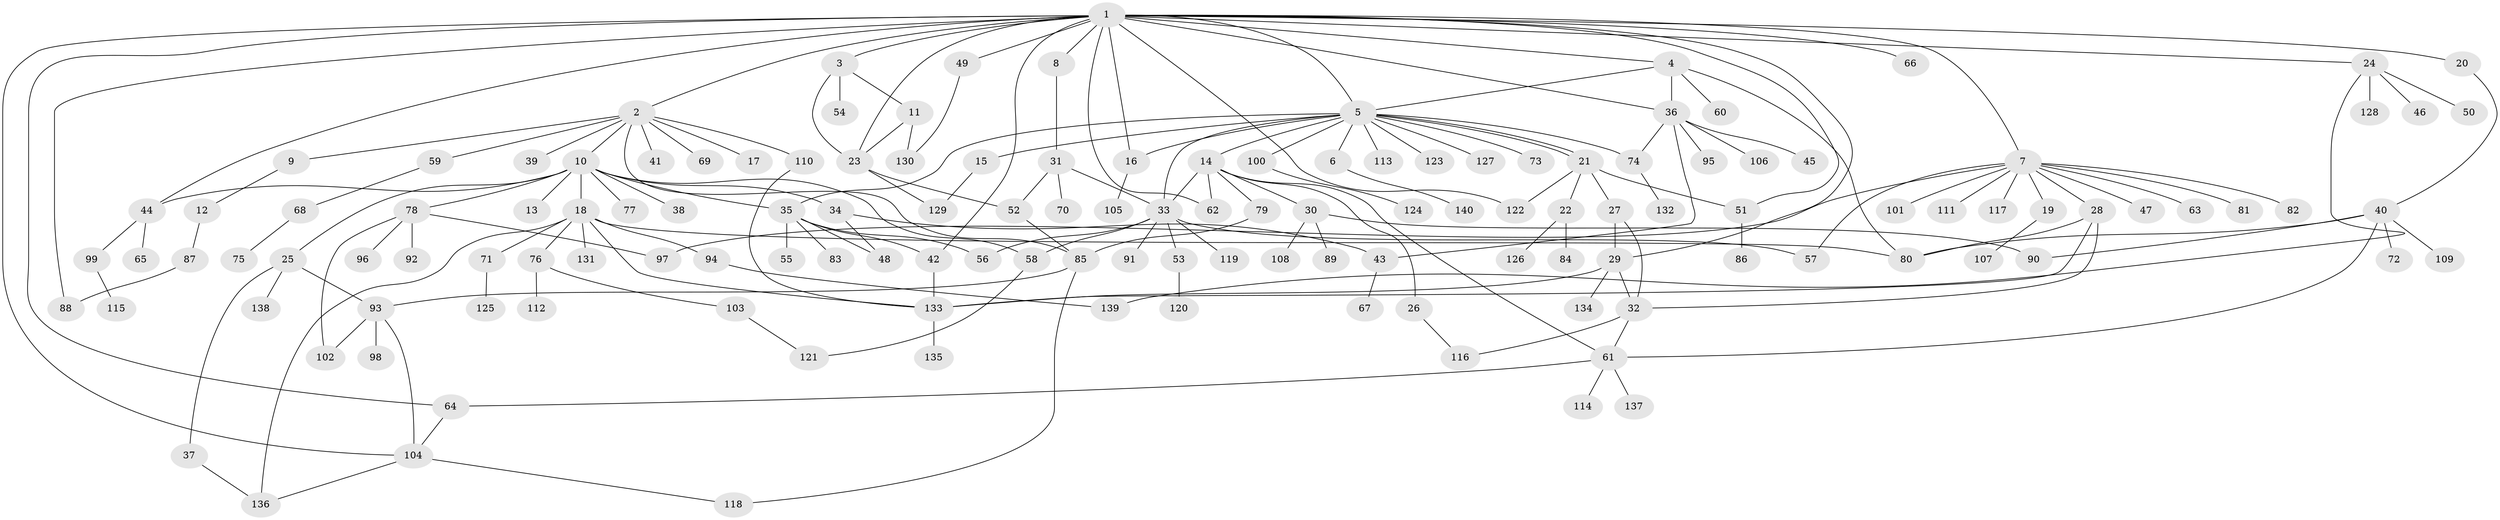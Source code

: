 // coarse degree distribution, {19: 0.009708737864077669, 9: 0.009708737864077669, 5: 0.04854368932038835, 4: 0.04854368932038835, 16: 0.009708737864077669, 2: 0.24271844660194175, 12: 0.019417475728155338, 14: 0.009708737864077669, 1: 0.4563106796116505, 7: 0.019417475728155338, 6: 0.02912621359223301, 3: 0.07766990291262135, 10: 0.009708737864077669, 8: 0.009708737864077669}
// Generated by graph-tools (version 1.1) at 2025/23/03/03/25 07:23:50]
// undirected, 140 vertices, 190 edges
graph export_dot {
graph [start="1"]
  node [color=gray90,style=filled];
  1;
  2;
  3;
  4;
  5;
  6;
  7;
  8;
  9;
  10;
  11;
  12;
  13;
  14;
  15;
  16;
  17;
  18;
  19;
  20;
  21;
  22;
  23;
  24;
  25;
  26;
  27;
  28;
  29;
  30;
  31;
  32;
  33;
  34;
  35;
  36;
  37;
  38;
  39;
  40;
  41;
  42;
  43;
  44;
  45;
  46;
  47;
  48;
  49;
  50;
  51;
  52;
  53;
  54;
  55;
  56;
  57;
  58;
  59;
  60;
  61;
  62;
  63;
  64;
  65;
  66;
  67;
  68;
  69;
  70;
  71;
  72;
  73;
  74;
  75;
  76;
  77;
  78;
  79;
  80;
  81;
  82;
  83;
  84;
  85;
  86;
  87;
  88;
  89;
  90;
  91;
  92;
  93;
  94;
  95;
  96;
  97;
  98;
  99;
  100;
  101;
  102;
  103;
  104;
  105;
  106;
  107;
  108;
  109;
  110;
  111;
  112;
  113;
  114;
  115;
  116;
  117;
  118;
  119;
  120;
  121;
  122;
  123;
  124;
  125;
  126;
  127;
  128;
  129;
  130;
  131;
  132;
  133;
  134;
  135;
  136;
  137;
  138;
  139;
  140;
  1 -- 2;
  1 -- 3;
  1 -- 4;
  1 -- 5;
  1 -- 7;
  1 -- 8;
  1 -- 16;
  1 -- 20;
  1 -- 23;
  1 -- 24;
  1 -- 29;
  1 -- 36;
  1 -- 42;
  1 -- 44;
  1 -- 49;
  1 -- 51;
  1 -- 62;
  1 -- 64;
  1 -- 66;
  1 -- 88;
  1 -- 104;
  1 -- 122;
  2 -- 9;
  2 -- 10;
  2 -- 17;
  2 -- 39;
  2 -- 41;
  2 -- 59;
  2 -- 69;
  2 -- 85;
  2 -- 110;
  3 -- 11;
  3 -- 23;
  3 -- 54;
  4 -- 5;
  4 -- 36;
  4 -- 60;
  4 -- 80;
  5 -- 6;
  5 -- 14;
  5 -- 15;
  5 -- 16;
  5 -- 21;
  5 -- 21;
  5 -- 33;
  5 -- 35;
  5 -- 73;
  5 -- 74;
  5 -- 100;
  5 -- 113;
  5 -- 123;
  5 -- 127;
  6 -- 140;
  7 -- 19;
  7 -- 28;
  7 -- 47;
  7 -- 57;
  7 -- 63;
  7 -- 81;
  7 -- 82;
  7 -- 97;
  7 -- 101;
  7 -- 111;
  7 -- 117;
  8 -- 31;
  9 -- 12;
  10 -- 13;
  10 -- 18;
  10 -- 25;
  10 -- 34;
  10 -- 35;
  10 -- 38;
  10 -- 44;
  10 -- 58;
  10 -- 77;
  10 -- 78;
  11 -- 23;
  11 -- 130;
  12 -- 87;
  14 -- 26;
  14 -- 30;
  14 -- 33;
  14 -- 61;
  14 -- 62;
  14 -- 79;
  15 -- 129;
  16 -- 105;
  18 -- 71;
  18 -- 76;
  18 -- 80;
  18 -- 94;
  18 -- 131;
  18 -- 133;
  18 -- 136;
  19 -- 107;
  20 -- 40;
  21 -- 22;
  21 -- 27;
  21 -- 51;
  21 -- 122;
  22 -- 84;
  22 -- 126;
  23 -- 52;
  23 -- 129;
  24 -- 46;
  24 -- 50;
  24 -- 128;
  24 -- 139;
  25 -- 37;
  25 -- 93;
  25 -- 138;
  26 -- 116;
  27 -- 29;
  27 -- 32;
  28 -- 32;
  28 -- 80;
  28 -- 133;
  29 -- 32;
  29 -- 133;
  29 -- 134;
  30 -- 89;
  30 -- 90;
  30 -- 108;
  31 -- 33;
  31 -- 52;
  31 -- 70;
  32 -- 61;
  32 -- 116;
  33 -- 53;
  33 -- 56;
  33 -- 57;
  33 -- 58;
  33 -- 91;
  33 -- 119;
  34 -- 43;
  34 -- 48;
  35 -- 42;
  35 -- 48;
  35 -- 55;
  35 -- 56;
  35 -- 83;
  36 -- 43;
  36 -- 45;
  36 -- 74;
  36 -- 95;
  36 -- 106;
  37 -- 136;
  40 -- 61;
  40 -- 72;
  40 -- 80;
  40 -- 90;
  40 -- 109;
  42 -- 133;
  43 -- 67;
  44 -- 65;
  44 -- 99;
  49 -- 130;
  51 -- 86;
  52 -- 85;
  53 -- 120;
  58 -- 121;
  59 -- 68;
  61 -- 64;
  61 -- 114;
  61 -- 137;
  64 -- 104;
  68 -- 75;
  71 -- 125;
  74 -- 132;
  76 -- 103;
  76 -- 112;
  78 -- 92;
  78 -- 96;
  78 -- 97;
  78 -- 102;
  79 -- 85;
  85 -- 93;
  85 -- 118;
  87 -- 88;
  93 -- 98;
  93 -- 102;
  93 -- 104;
  94 -- 139;
  99 -- 115;
  100 -- 124;
  103 -- 121;
  104 -- 118;
  104 -- 136;
  110 -- 133;
  133 -- 135;
}
